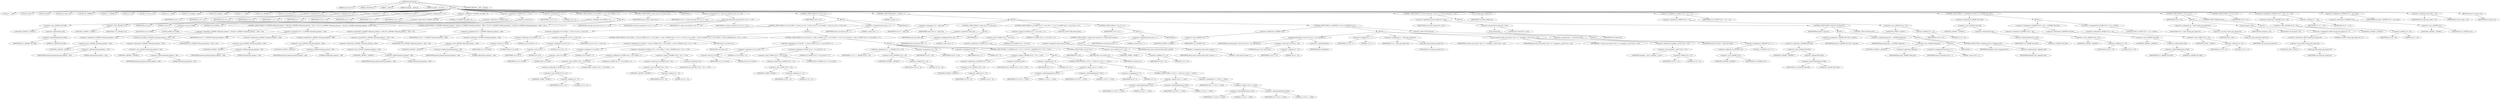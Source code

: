 digraph cache_insert {  
"1000115" [label = "(METHOD,cache_insert)" ]
"1000116" [label = "(PARAM,const char *a1)" ]
"1000117" [label = "(PARAM,_DWORD *a2)" ]
"1000118" [label = "(PARAM,__int64 a3)" ]
"1000119" [label = "(PARAM,unsigned __int64 a4)" ]
"1000120" [label = "(PARAM,unsigned __int16 a5)" ]
"1000121" [label = "(BLOCK,,)" ]
"1000122" [label = "(LOCAL,v5: __int64)" ]
"1000123" [label = "(LOCAL,v6: char *)" ]
"1000124" [label = "(LOCAL,v8: bool)" ]
"1000125" [label = "(LOCAL,dest: char [ 16 ])" ]
"1000126" [label = "(LOCAL,v10: _DWORD *)" ]
"1000127" [label = "(LOCAL,v11: _DWORD *)" ]
"1000128" [label = "(LOCAL,v12: int)" ]
"1000129" [label = "(LOCAL,v13: char [ 12 ])" ]
"1000130" [label = "(LOCAL,v14: __int64)" ]
"1000131" [label = "(LOCAL,v15: unsigned __int16)" ]
"1000132" [label = "(LOCAL,v16: unsigned __int64)" ]
"1000133" [label = "(LOCAL,v17: __int64)" ]
"1000134" [label = "(LOCAL,v18: _DWORD *)" ]
"1000135" [label = "(LOCAL,v19: const char *)" ]
"1000136" [label = "(<operator>.assignment,v19 = a1)" ]
"1000137" [label = "(IDENTIFIER,v19,v19 = a1)" ]
"1000138" [label = "(IDENTIFIER,a1,v19 = a1)" ]
"1000139" [label = "(<operator>.assignment,v18 = a2)" ]
"1000140" [label = "(IDENTIFIER,v18,v18 = a2)" ]
"1000141" [label = "(IDENTIFIER,a2,v18 = a2)" ]
"1000142" [label = "(<operator>.assignment,v17 = a3)" ]
"1000143" [label = "(IDENTIFIER,v17,v17 = a3)" ]
"1000144" [label = "(IDENTIFIER,a3,v17 = a3)" ]
"1000145" [label = "(<operator>.assignment,v16 = a4)" ]
"1000146" [label = "(IDENTIFIER,v16,v16 = a4)" ]
"1000147" [label = "(IDENTIFIER,a4,v16 = a4)" ]
"1000148" [label = "(<operator>.assignment,v15 = a5)" ]
"1000149" [label = "(IDENTIFIER,v15,v15 = a5)" ]
"1000150" [label = "(IDENTIFIER,a5,v15 = a5)" ]
"1000151" [label = "(<operator>.assignment,*(_DWORD *)&v13[8] = 0)" ]
"1000152" [label = "(<operator>.indirection,*(_DWORD *)&v13[8])" ]
"1000153" [label = "(<operator>.cast,(_DWORD *)&v13[8])" ]
"1000154" [label = "(UNKNOWN,_DWORD *,_DWORD *)" ]
"1000155" [label = "(<operator>.addressOf,&v13[8])" ]
"1000156" [label = "(<operator>.indirectIndexAccess,v13[8])" ]
"1000157" [label = "(IDENTIFIER,v13,(_DWORD *)&v13[8])" ]
"1000158" [label = "(LITERAL,8,(_DWORD *)&v13[8])" ]
"1000159" [label = "(LITERAL,0,*(_DWORD *)&v13[8] = 0)" ]
"1000160" [label = "(<operator>.assignment,*(_QWORD *)v13 = a5 & 4)" ]
"1000161" [label = "(<operator>.indirection,*(_QWORD *)v13)" ]
"1000162" [label = "(<operator>.cast,(_QWORD *)v13)" ]
"1000163" [label = "(UNKNOWN,_QWORD *,_QWORD *)" ]
"1000164" [label = "(IDENTIFIER,v13,(_QWORD *)v13)" ]
"1000165" [label = "(<operator>.and,a5 & 4)" ]
"1000166" [label = "(IDENTIFIER,a5,a5 & 4)" ]
"1000167" [label = "(LITERAL,4,a5 & 4)" ]
"1000168" [label = "(<operator>.assignment,v12 = 0)" ]
"1000169" [label = "(IDENTIFIER,v12,v12 = 0)" ]
"1000170" [label = "(LITERAL,0,v12 = 0)" ]
"1000171" [label = "(CONTROL_STRUCTURE,if ( (a5 & 0x980) != 0 ),if ( (a5 & 0x980) != 0 ))" ]
"1000172" [label = "(<operator>.notEquals,(a5 & 0x980) != 0)" ]
"1000173" [label = "(<operator>.and,a5 & 0x980)" ]
"1000174" [label = "(IDENTIFIER,a5,a5 & 0x980)" ]
"1000175" [label = "(LITERAL,0x980,a5 & 0x980)" ]
"1000176" [label = "(LITERAL,0,(a5 & 0x980) != 0)" ]
"1000177" [label = "(BLOCK,,)" ]
"1000178" [label = "(CONTROL_STRUCTURE,if ( *(_QWORD *)(dnsmasq_daemon + 456) && *(_QWORD *)(dnsmasq_daemon + 456) < v16 ),if ( *(_QWORD *)(dnsmasq_daemon + 456) && *(_QWORD *)(dnsmasq_daemon + 456) < v16 ))" ]
"1000179" [label = "(<operator>.logicalAnd,*(_QWORD *)(dnsmasq_daemon + 456) && *(_QWORD *)(dnsmasq_daemon + 456) < v16)" ]
"1000180" [label = "(<operator>.indirection,*(_QWORD *)(dnsmasq_daemon + 456))" ]
"1000181" [label = "(<operator>.cast,(_QWORD *)(dnsmasq_daemon + 456))" ]
"1000182" [label = "(UNKNOWN,_QWORD *,_QWORD *)" ]
"1000183" [label = "(<operator>.addition,dnsmasq_daemon + 456)" ]
"1000184" [label = "(IDENTIFIER,dnsmasq_daemon,dnsmasq_daemon + 456)" ]
"1000185" [label = "(LITERAL,456,dnsmasq_daemon + 456)" ]
"1000186" [label = "(<operator>.lessThan,*(_QWORD *)(dnsmasq_daemon + 456) < v16)" ]
"1000187" [label = "(<operator>.indirection,*(_QWORD *)(dnsmasq_daemon + 456))" ]
"1000188" [label = "(<operator>.cast,(_QWORD *)(dnsmasq_daemon + 456))" ]
"1000189" [label = "(UNKNOWN,_QWORD *,_QWORD *)" ]
"1000190" [label = "(<operator>.addition,dnsmasq_daemon + 456)" ]
"1000191" [label = "(IDENTIFIER,dnsmasq_daemon,dnsmasq_daemon + 456)" ]
"1000192" [label = "(LITERAL,456,dnsmasq_daemon + 456)" ]
"1000193" [label = "(IDENTIFIER,v16,*(_QWORD *)(dnsmasq_daemon + 456) < v16)" ]
"1000194" [label = "(<operator>.assignment,v16 = *(_QWORD *)(dnsmasq_daemon + 456))" ]
"1000195" [label = "(IDENTIFIER,v16,v16 = *(_QWORD *)(dnsmasq_daemon + 456))" ]
"1000196" [label = "(<operator>.indirection,*(_QWORD *)(dnsmasq_daemon + 456))" ]
"1000197" [label = "(<operator>.cast,(_QWORD *)(dnsmasq_daemon + 456))" ]
"1000198" [label = "(UNKNOWN,_QWORD *,_QWORD *)" ]
"1000199" [label = "(<operator>.addition,dnsmasq_daemon + 456)" ]
"1000200" [label = "(IDENTIFIER,dnsmasq_daemon,dnsmasq_daemon + 456)" ]
"1000201" [label = "(LITERAL,456,dnsmasq_daemon + 456)" ]
"1000202" [label = "(CONTROL_STRUCTURE,if ( *(_QWORD *)(dnsmasq_daemon + 448) && *(_QWORD *)(dnsmasq_daemon + 448) > v16 ),if ( *(_QWORD *)(dnsmasq_daemon + 448) && *(_QWORD *)(dnsmasq_daemon + 448) > v16 ))" ]
"1000203" [label = "(<operator>.logicalAnd,*(_QWORD *)(dnsmasq_daemon + 448) && *(_QWORD *)(dnsmasq_daemon + 448) > v16)" ]
"1000204" [label = "(<operator>.indirection,*(_QWORD *)(dnsmasq_daemon + 448))" ]
"1000205" [label = "(<operator>.cast,(_QWORD *)(dnsmasq_daemon + 448))" ]
"1000206" [label = "(UNKNOWN,_QWORD *,_QWORD *)" ]
"1000207" [label = "(<operator>.addition,dnsmasq_daemon + 448)" ]
"1000208" [label = "(IDENTIFIER,dnsmasq_daemon,dnsmasq_daemon + 448)" ]
"1000209" [label = "(LITERAL,448,dnsmasq_daemon + 448)" ]
"1000210" [label = "(<operator>.greaterThan,*(_QWORD *)(dnsmasq_daemon + 448) > v16)" ]
"1000211" [label = "(<operator>.indirection,*(_QWORD *)(dnsmasq_daemon + 448))" ]
"1000212" [label = "(<operator>.cast,(_QWORD *)(dnsmasq_daemon + 448))" ]
"1000213" [label = "(UNKNOWN,_QWORD *,_QWORD *)" ]
"1000214" [label = "(<operator>.addition,dnsmasq_daemon + 448)" ]
"1000215" [label = "(IDENTIFIER,dnsmasq_daemon,dnsmasq_daemon + 448)" ]
"1000216" [label = "(LITERAL,448,dnsmasq_daemon + 448)" ]
"1000217" [label = "(IDENTIFIER,v16,*(_QWORD *)(dnsmasq_daemon + 448) > v16)" ]
"1000218" [label = "(<operator>.assignment,v16 = *(_QWORD *)(dnsmasq_daemon + 448))" ]
"1000219" [label = "(IDENTIFIER,v16,v16 = *(_QWORD *)(dnsmasq_daemon + 448))" ]
"1000220" [label = "(<operator>.indirection,*(_QWORD *)(dnsmasq_daemon + 448))" ]
"1000221" [label = "(<operator>.cast,(_QWORD *)(dnsmasq_daemon + 448))" ]
"1000222" [label = "(UNKNOWN,_QWORD *,_QWORD *)" ]
"1000223" [label = "(<operator>.addition,dnsmasq_daemon + 448)" ]
"1000224" [label = "(IDENTIFIER,dnsmasq_daemon,dnsmasq_daemon + 448)" ]
"1000225" [label = "(LITERAL,448,dnsmasq_daemon + 448)" ]
"1000226" [label = "(CONTROL_STRUCTURE,if ( insert_error ),if ( insert_error ))" ]
"1000227" [label = "(IDENTIFIER,insert_error,if ( insert_error ))" ]
"1000228" [label = "(IDENTIFIER,L,)" ]
"1000229" [label = "(<operator>.assignment,v14 = cache_scan_free(v19, v18, v17, v15))" ]
"1000230" [label = "(IDENTIFIER,v14,v14 = cache_scan_free(v19, v18, v17, v15))" ]
"1000231" [label = "(cache_scan_free,cache_scan_free(v19, v18, v17, v15))" ]
"1000232" [label = "(IDENTIFIER,v19,cache_scan_free(v19, v18, v17, v15))" ]
"1000233" [label = "(IDENTIFIER,v18,cache_scan_free(v19, v18, v17, v15))" ]
"1000234" [label = "(IDENTIFIER,v17,cache_scan_free(v19, v18, v17, v15))" ]
"1000235" [label = "(IDENTIFIER,v15,cache_scan_free(v19, v18, v17, v15))" ]
"1000236" [label = "(CONTROL_STRUCTURE,if ( v14 ),if ( v14 ))" ]
"1000237" [label = "(IDENTIFIER,v14,if ( v14 ))" ]
"1000238" [label = "(BLOCK,,)" ]
"1000239" [label = "(CONTROL_STRUCTURE,if ( (v15 & 0x180) != 0 && (v15 & 8) != 0 && v18 ),if ( (v15 & 0x180) != 0 && (v15 & 8) != 0 && v18 ))" ]
"1000240" [label = "(<operator>.logicalAnd,(v15 & 0x180) != 0 && (v15 & 8) != 0 && v18)" ]
"1000241" [label = "(<operator>.notEquals,(v15 & 0x180) != 0)" ]
"1000242" [label = "(<operator>.and,v15 & 0x180)" ]
"1000243" [label = "(IDENTIFIER,v15,v15 & 0x180)" ]
"1000244" [label = "(LITERAL,0x180,v15 & 0x180)" ]
"1000245" [label = "(LITERAL,0,(v15 & 0x180) != 0)" ]
"1000246" [label = "(<operator>.logicalAnd,(v15 & 8) != 0 && v18)" ]
"1000247" [label = "(<operator>.notEquals,(v15 & 8) != 0)" ]
"1000248" [label = "(<operator>.and,v15 & 8)" ]
"1000249" [label = "(IDENTIFIER,v15,v15 & 8)" ]
"1000250" [label = "(LITERAL,8,v15 & 8)" ]
"1000251" [label = "(LITERAL,0,(v15 & 8) != 0)" ]
"1000252" [label = "(IDENTIFIER,v18,(v15 & 8) != 0 && v18)" ]
"1000253" [label = "(BLOCK,,)" ]
"1000254" [label = "(CONTROL_STRUCTURE,if ( (v15 & 0x80) != 0 && (*(_WORD *)(v14 + 52) & 0x80) != 0 && *(_DWORD *)(v14 + 24) == *v18 ),if ( (v15 & 0x80) != 0 && (*(_WORD *)(v14 + 52) & 0x80) != 0 && *(_DWORD *)(v14 + 24) == *v18 ))" ]
"1000255" [label = "(<operator>.logicalAnd,(v15 & 0x80) != 0 && (*(_WORD *)(v14 + 52) & 0x80) != 0 && *(_DWORD *)(v14 + 24) == *v18)" ]
"1000256" [label = "(<operator>.notEquals,(v15 & 0x80) != 0)" ]
"1000257" [label = "(<operator>.and,v15 & 0x80)" ]
"1000258" [label = "(IDENTIFIER,v15,v15 & 0x80)" ]
"1000259" [label = "(LITERAL,0x80,v15 & 0x80)" ]
"1000260" [label = "(LITERAL,0,(v15 & 0x80) != 0)" ]
"1000261" [label = "(<operator>.logicalAnd,(*(_WORD *)(v14 + 52) & 0x80) != 0 && *(_DWORD *)(v14 + 24) == *v18)" ]
"1000262" [label = "(<operator>.notEquals,(*(_WORD *)(v14 + 52) & 0x80) != 0)" ]
"1000263" [label = "(<operator>.and,*(_WORD *)(v14 + 52) & 0x80)" ]
"1000264" [label = "(<operator>.indirection,*(_WORD *)(v14 + 52))" ]
"1000265" [label = "(<operator>.cast,(_WORD *)(v14 + 52))" ]
"1000266" [label = "(UNKNOWN,_WORD *,_WORD *)" ]
"1000267" [label = "(<operator>.addition,v14 + 52)" ]
"1000268" [label = "(IDENTIFIER,v14,v14 + 52)" ]
"1000269" [label = "(LITERAL,52,v14 + 52)" ]
"1000270" [label = "(LITERAL,0x80,*(_WORD *)(v14 + 52) & 0x80)" ]
"1000271" [label = "(LITERAL,0,(*(_WORD *)(v14 + 52) & 0x80) != 0)" ]
"1000272" [label = "(<operator>.equals,*(_DWORD *)(v14 + 24) == *v18)" ]
"1000273" [label = "(<operator>.indirection,*(_DWORD *)(v14 + 24))" ]
"1000274" [label = "(<operator>.cast,(_DWORD *)(v14 + 24))" ]
"1000275" [label = "(UNKNOWN,_DWORD *,_DWORD *)" ]
"1000276" [label = "(<operator>.addition,v14 + 24)" ]
"1000277" [label = "(IDENTIFIER,v14,v14 + 24)" ]
"1000278" [label = "(LITERAL,24,v14 + 24)" ]
"1000279" [label = "(<operator>.indirection,*v18)" ]
"1000280" [label = "(IDENTIFIER,v18,*(_DWORD *)(v14 + 24) == *v18)" ]
"1000281" [label = "(RETURN,return v14;,return v14;)" ]
"1000282" [label = "(IDENTIFIER,v14,return v14;)" ]
"1000283" [label = "(CONTROL_STRUCTURE,if ( (v15 & 0x100) != 0 && (*(_WORD *)(v14 + 52) & 0x100) != 0 ),if ( (v15 & 0x100) != 0 && (*(_WORD *)(v14 + 52) & 0x100) != 0 ))" ]
"1000284" [label = "(<operator>.logicalAnd,(v15 & 0x100) != 0 && (*(_WORD *)(v14 + 52) & 0x100) != 0)" ]
"1000285" [label = "(<operator>.notEquals,(v15 & 0x100) != 0)" ]
"1000286" [label = "(<operator>.and,v15 & 0x100)" ]
"1000287" [label = "(IDENTIFIER,v15,v15 & 0x100)" ]
"1000288" [label = "(LITERAL,0x100,v15 & 0x100)" ]
"1000289" [label = "(LITERAL,0,(v15 & 0x100) != 0)" ]
"1000290" [label = "(<operator>.notEquals,(*(_WORD *)(v14 + 52) & 0x100) != 0)" ]
"1000291" [label = "(<operator>.and,*(_WORD *)(v14 + 52) & 0x100)" ]
"1000292" [label = "(<operator>.indirection,*(_WORD *)(v14 + 52))" ]
"1000293" [label = "(<operator>.cast,(_WORD *)(v14 + 52))" ]
"1000294" [label = "(UNKNOWN,_WORD *,_WORD *)" ]
"1000295" [label = "(<operator>.addition,v14 + 52)" ]
"1000296" [label = "(IDENTIFIER,v14,v14 + 52)" ]
"1000297" [label = "(LITERAL,52,v14 + 52)" ]
"1000298" [label = "(LITERAL,0x100,*(_WORD *)(v14 + 52) & 0x100)" ]
"1000299" [label = "(LITERAL,0,(*(_WORD *)(v14 + 52) & 0x100) != 0)" ]
"1000300" [label = "(BLOCK,,)" ]
"1000301" [label = "(<operator>.assignment,v11 = (_DWORD *)(v14 + 24))" ]
"1000302" [label = "(IDENTIFIER,v11,v11 = (_DWORD *)(v14 + 24))" ]
"1000303" [label = "(<operator>.cast,(_DWORD *)(v14 + 24))" ]
"1000304" [label = "(UNKNOWN,_DWORD *,_DWORD *)" ]
"1000305" [label = "(<operator>.addition,v14 + 24)" ]
"1000306" [label = "(IDENTIFIER,v14,v14 + 24)" ]
"1000307" [label = "(LITERAL,24,v14 + 24)" ]
"1000308" [label = "(<operator>.assignment,v10 = v18)" ]
"1000309" [label = "(IDENTIFIER,v10,v10 = v18)" ]
"1000310" [label = "(IDENTIFIER,v18,v10 = v18)" ]
"1000311" [label = "(<operator>.assignment,v8 = 0)" ]
"1000312" [label = "(IDENTIFIER,v8,v8 = 0)" ]
"1000313" [label = "(LITERAL,0,v8 = 0)" ]
"1000314" [label = "(CONTROL_STRUCTURE,if ( *(_DWORD *)(v14 + 24) == *v18 ),if ( *(_DWORD *)(v14 + 24) == *v18 ))" ]
"1000315" [label = "(<operator>.equals,*(_DWORD *)(v14 + 24) == *v18)" ]
"1000316" [label = "(<operator>.indirection,*(_DWORD *)(v14 + 24))" ]
"1000317" [label = "(<operator>.cast,(_DWORD *)(v14 + 24))" ]
"1000318" [label = "(UNKNOWN,_DWORD *,_DWORD *)" ]
"1000319" [label = "(<operator>.addition,v14 + 24)" ]
"1000320" [label = "(IDENTIFIER,v14,v14 + 24)" ]
"1000321" [label = "(LITERAL,24,v14 + 24)" ]
"1000322" [label = "(<operator>.indirection,*v18)" ]
"1000323" [label = "(IDENTIFIER,v18,*(_DWORD *)(v14 + 24) == *v18)" ]
"1000324" [label = "(BLOCK,,)" ]
"1000325" [label = "(<operator>.assignment,v8 = 0)" ]
"1000326" [label = "(IDENTIFIER,v8,v8 = 0)" ]
"1000327" [label = "(LITERAL,0,v8 = 0)" ]
"1000328" [label = "(CONTROL_STRUCTURE,if ( v11[1] == v10[1] ),if ( v11[1] == v10[1] ))" ]
"1000329" [label = "(<operator>.equals,v11[1] == v10[1])" ]
"1000330" [label = "(<operator>.indirectIndexAccess,v11[1])" ]
"1000331" [label = "(IDENTIFIER,v11,v11[1] == v10[1])" ]
"1000332" [label = "(LITERAL,1,v11[1] == v10[1])" ]
"1000333" [label = "(<operator>.indirectIndexAccess,v10[1])" ]
"1000334" [label = "(IDENTIFIER,v10,v11[1] == v10[1])" ]
"1000335" [label = "(LITERAL,1,v11[1] == v10[1])" ]
"1000336" [label = "(BLOCK,,)" ]
"1000337" [label = "(<operator>.assignment,v8 = 0)" ]
"1000338" [label = "(IDENTIFIER,v8,v8 = 0)" ]
"1000339" [label = "(LITERAL,0,v8 = 0)" ]
"1000340" [label = "(CONTROL_STRUCTURE,if ( v11[2] == v10[2] ),if ( v11[2] == v10[2] ))" ]
"1000341" [label = "(<operator>.equals,v11[2] == v10[2])" ]
"1000342" [label = "(<operator>.indirectIndexAccess,v11[2])" ]
"1000343" [label = "(IDENTIFIER,v11,v11[2] == v10[2])" ]
"1000344" [label = "(LITERAL,2,v11[2] == v10[2])" ]
"1000345" [label = "(<operator>.indirectIndexAccess,v10[2])" ]
"1000346" [label = "(IDENTIFIER,v10,v11[2] == v10[2])" ]
"1000347" [label = "(LITERAL,2,v11[2] == v10[2])" ]
"1000348" [label = "(<operator>.assignment,v8 = v11[3] == v10[3])" ]
"1000349" [label = "(IDENTIFIER,v8,v8 = v11[3] == v10[3])" ]
"1000350" [label = "(<operator>.equals,v11[3] == v10[3])" ]
"1000351" [label = "(<operator>.indirectIndexAccess,v11[3])" ]
"1000352" [label = "(IDENTIFIER,v11,v11[3] == v10[3])" ]
"1000353" [label = "(LITERAL,3,v11[3] == v10[3])" ]
"1000354" [label = "(<operator>.indirectIndexAccess,v10[3])" ]
"1000355" [label = "(IDENTIFIER,v10,v11[3] == v10[3])" ]
"1000356" [label = "(LITERAL,3,v11[3] == v10[3])" ]
"1000357" [label = "(CONTROL_STRUCTURE,if ( v8 ),if ( v8 ))" ]
"1000358" [label = "(IDENTIFIER,v8,if ( v8 ))" ]
"1000359" [label = "(RETURN,return v14;,return v14;)" ]
"1000360" [label = "(IDENTIFIER,v14,return v14;)" ]
"1000361" [label = "(<operator>.assignment,insert_error = 1)" ]
"1000362" [label = "(IDENTIFIER,insert_error,insert_error = 1)" ]
"1000363" [label = "(LITERAL,1,insert_error = 1)" ]
"1000364" [label = "(IDENTIFIER,L,)" ]
"1000365" [label = "(CONTROL_STRUCTURE,while ( 1 ),while ( 1 ))" ]
"1000366" [label = "(LITERAL,1,while ( 1 ))" ]
"1000367" [label = "(BLOCK,,)" ]
"1000368" [label = "(<operator>.assignment,v14 = cache_tail)" ]
"1000369" [label = "(IDENTIFIER,v14,v14 = cache_tail)" ]
"1000370" [label = "(IDENTIFIER,cache_tail,v14 = cache_tail)" ]
"1000371" [label = "(CONTROL_STRUCTURE,if ( !cache_tail ),if ( !cache_tail ))" ]
"1000372" [label = "(<operator>.logicalNot,!cache_tail)" ]
"1000373" [label = "(IDENTIFIER,cache_tail,!cache_tail)" ]
"1000374" [label = "(BLOCK,,)" ]
"1000375" [label = "(<operator>.assignment,insert_error = 1)" ]
"1000376" [label = "(IDENTIFIER,insert_error,insert_error = 1)" ]
"1000377" [label = "(LITERAL,1,insert_error = 1)" ]
"1000378" [label = "(IDENTIFIER,L,)" ]
"1000379" [label = "(CONTROL_STRUCTURE,if ( (*(_WORD *)(v14 + 52) & 0xC) == 0 ),if ( (*(_WORD *)(v14 + 52) & 0xC) == 0 ))" ]
"1000380" [label = "(<operator>.equals,(*(_WORD *)(v14 + 52) & 0xC) == 0)" ]
"1000381" [label = "(<operator>.and,*(_WORD *)(v14 + 52) & 0xC)" ]
"1000382" [label = "(<operator>.indirection,*(_WORD *)(v14 + 52))" ]
"1000383" [label = "(<operator>.cast,(_WORD *)(v14 + 52))" ]
"1000384" [label = "(UNKNOWN,_WORD *,_WORD *)" ]
"1000385" [label = "(<operator>.addition,v14 + 52)" ]
"1000386" [label = "(IDENTIFIER,v14,v14 + 52)" ]
"1000387" [label = "(LITERAL,52,v14 + 52)" ]
"1000388" [label = "(LITERAL,0xC,*(_WORD *)(v14 + 52) & 0xC)" ]
"1000389" [label = "(LITERAL,0,(*(_WORD *)(v14 + 52) & 0xC) == 0)" ]
"1000390" [label = "(CONTROL_STRUCTURE,break;,break;)" ]
"1000391" [label = "(CONTROL_STRUCTURE,if ( v12 ),if ( v12 ))" ]
"1000392" [label = "(IDENTIFIER,v12,if ( v12 ))" ]
"1000393" [label = "(BLOCK,,)" ]
"1000394" [label = "(CONTROL_STRUCTURE,if ( !cache_insert_warned ),if ( !cache_insert_warned ))" ]
"1000395" [label = "(<operator>.logicalNot,!cache_insert_warned)" ]
"1000396" [label = "(IDENTIFIER,cache_insert_warned,!cache_insert_warned)" ]
"1000397" [label = "(BLOCK,,)" ]
"1000398" [label = "(<operator>.assignment,cache_insert_warned = 1)" ]
"1000399" [label = "(IDENTIFIER,cache_insert_warned,cache_insert_warned = 1)" ]
"1000400" [label = "(LITERAL,1,cache_insert_warned = 1)" ]
"1000401" [label = "(<operator>.assignment,insert_error = 1)" ]
"1000402" [label = "(IDENTIFIER,insert_error,insert_error = 1)" ]
"1000403" [label = "(LITERAL,1,insert_error = 1)" ]
"1000404" [label = "(IDENTIFIER,L,)" ]
"1000405" [label = "(CONTROL_STRUCTURE,if ( *(_DWORD *)v13 ),if ( *(_DWORD *)v13 ))" ]
"1000406" [label = "(<operator>.indirection,*(_DWORD *)v13)" ]
"1000407" [label = "(<operator>.cast,(_DWORD *)v13)" ]
"1000408" [label = "(UNKNOWN,_DWORD *,_DWORD *)" ]
"1000409" [label = "(IDENTIFIER,v13,(_DWORD *)v13)" ]
"1000410" [label = "(BLOCK,,)" ]
"1000411" [label = "(memcpy,memcpy(dest, (const void *)(v14 + 24), sizeof(dest)))" ]
"1000412" [label = "(IDENTIFIER,dest,memcpy(dest, (const void *)(v14 + 24), sizeof(dest)))" ]
"1000413" [label = "(<operator>.cast,(const void *)(v14 + 24))" ]
"1000414" [label = "(UNKNOWN,const void *,const void *)" ]
"1000415" [label = "(<operator>.addition,v14 + 24)" ]
"1000416" [label = "(IDENTIFIER,v14,v14 + 24)" ]
"1000417" [label = "(LITERAL,24,v14 + 24)" ]
"1000418" [label = "(<operator>.sizeOf,sizeof(dest))" ]
"1000419" [label = "(IDENTIFIER,dest,sizeof(dest))" ]
"1000420" [label = "(<operator>.assignment,v12 = 1)" ]
"1000421" [label = "(IDENTIFIER,v12,v12 = 1)" ]
"1000422" [label = "(LITERAL,1,v12 = 1)" ]
"1000423" [label = "(<operator>.assignment,v5 = cache_get_name(v14))" ]
"1000424" [label = "(IDENTIFIER,v5,v5 = cache_get_name(v14))" ]
"1000425" [label = "(cache_get_name,cache_get_name(v14))" ]
"1000426" [label = "(IDENTIFIER,v14,cache_get_name(v14))" ]
"1000427" [label = "(cache_scan_free,cache_scan_free(v5, dest, v17, *(unsigned __int16 *)(v14 + 52)))" ]
"1000428" [label = "(IDENTIFIER,v5,cache_scan_free(v5, dest, v17, *(unsigned __int16 *)(v14 + 52)))" ]
"1000429" [label = "(IDENTIFIER,dest,cache_scan_free(v5, dest, v17, *(unsigned __int16 *)(v14 + 52)))" ]
"1000430" [label = "(IDENTIFIER,v17,cache_scan_free(v5, dest, v17, *(unsigned __int16 *)(v14 + 52)))" ]
"1000431" [label = "(<operator>.indirection,*(unsigned __int16 *)(v14 + 52))" ]
"1000432" [label = "(<operator>.cast,(unsigned __int16 *)(v14 + 52))" ]
"1000433" [label = "(UNKNOWN,unsigned __int16 *,unsigned __int16 *)" ]
"1000434" [label = "(<operator>.addition,v14 + 52)" ]
"1000435" [label = "(IDENTIFIER,v14,v14 + 52)" ]
"1000436" [label = "(LITERAL,52,v14 + 52)" ]
"1000437" [label = "(<operator>.preIncrement,++cache_live_freed)" ]
"1000438" [label = "(IDENTIFIER,cache_live_freed,++cache_live_freed)" ]
"1000439" [label = "(CONTROL_STRUCTURE,else,else)" ]
"1000440" [label = "(BLOCK,,)" ]
"1000441" [label = "(<operator>.assignment,*(_DWORD *)v13 = 1)" ]
"1000442" [label = "(<operator>.indirection,*(_DWORD *)v13)" ]
"1000443" [label = "(<operator>.cast,(_DWORD *)v13)" ]
"1000444" [label = "(UNKNOWN,_DWORD *,_DWORD *)" ]
"1000445" [label = "(IDENTIFIER,v13,(_DWORD *)v13)" ]
"1000446" [label = "(LITERAL,1,*(_DWORD *)v13 = 1)" ]
"1000447" [label = "(CONTROL_STRUCTURE,if ( v19 && strlen(v19) > 0x31 ),if ( v19 && strlen(v19) > 0x31 ))" ]
"1000448" [label = "(<operator>.logicalAnd,v19 && strlen(v19) > 0x31)" ]
"1000449" [label = "(IDENTIFIER,v19,v19 && strlen(v19) > 0x31)" ]
"1000450" [label = "(<operator>.greaterThan,strlen(v19) > 0x31)" ]
"1000451" [label = "(strlen,strlen(v19))" ]
"1000452" [label = "(IDENTIFIER,v19,strlen(v19))" ]
"1000453" [label = "(LITERAL,0x31,strlen(v19) > 0x31)" ]
"1000454" [label = "(BLOCK,,)" ]
"1000455" [label = "(CONTROL_STRUCTURE,if ( big_free ),if ( big_free ))" ]
"1000456" [label = "(IDENTIFIER,big_free,if ( big_free ))" ]
"1000457" [label = "(BLOCK,,)" ]
"1000458" [label = "(<operator>.assignment,*(_QWORD *)&v13[4] = big_free)" ]
"1000459" [label = "(<operator>.indirection,*(_QWORD *)&v13[4])" ]
"1000460" [label = "(<operator>.cast,(_QWORD *)&v13[4])" ]
"1000461" [label = "(UNKNOWN,_QWORD *,_QWORD *)" ]
"1000462" [label = "(<operator>.addressOf,&v13[4])" ]
"1000463" [label = "(<operator>.indirectIndexAccess,v13[4])" ]
"1000464" [label = "(IDENTIFIER,v13,(_QWORD *)&v13[4])" ]
"1000465" [label = "(LITERAL,4,(_QWORD *)&v13[4])" ]
"1000466" [label = "(IDENTIFIER,big_free,*(_QWORD *)&v13[4] = big_free)" ]
"1000467" [label = "(<operator>.assignment,big_free = (_QWORD *)*big_free)" ]
"1000468" [label = "(IDENTIFIER,big_free,big_free = (_QWORD *)*big_free)" ]
"1000469" [label = "(<operator>.cast,(_QWORD *)*big_free)" ]
"1000470" [label = "(UNKNOWN,_QWORD *,_QWORD *)" ]
"1000471" [label = "(<operator>.indirection,*big_free)" ]
"1000472" [label = "(IDENTIFIER,big_free,(_QWORD *)*big_free)" ]
"1000473" [label = "(CONTROL_STRUCTURE,else,else)" ]
"1000474" [label = "(BLOCK,,)" ]
"1000475" [label = "(BLOCK,,)" ]
"1000476" [label = "(<operator>.assignment,insert_error = 1)" ]
"1000477" [label = "(IDENTIFIER,insert_error,insert_error = 1)" ]
"1000478" [label = "(LITERAL,1,insert_error = 1)" ]
"1000479" [label = "(IDENTIFIER,L,)" ]
"1000480" [label = "(CONTROL_STRUCTURE,if ( bignames_left ),if ( bignames_left ))" ]
"1000481" [label = "(IDENTIFIER,bignames_left,if ( bignames_left ))" ]
"1000482" [label = "(<operator>.preDecrement,--bignames_left)" ]
"1000483" [label = "(IDENTIFIER,bignames_left,--bignames_left)" ]
"1000484" [label = "(cache_unlink,cache_unlink(v14))" ]
"1000485" [label = "(IDENTIFIER,v14,cache_unlink(v14))" ]
"1000486" [label = "(<operator>.assignment,*(_WORD *)(v14 + 52) = v15)" ]
"1000487" [label = "(<operator>.indirection,*(_WORD *)(v14 + 52))" ]
"1000488" [label = "(<operator>.cast,(_WORD *)(v14 + 52))" ]
"1000489" [label = "(UNKNOWN,_WORD *,_WORD *)" ]
"1000490" [label = "(<operator>.addition,v14 + 52)" ]
"1000491" [label = "(IDENTIFIER,v14,v14 + 52)" ]
"1000492" [label = "(LITERAL,52,v14 + 52)" ]
"1000493" [label = "(IDENTIFIER,v15,*(_WORD *)(v14 + 52) = v15)" ]
"1000494" [label = "(CONTROL_STRUCTURE,if ( *(_QWORD *)&v13[4] ),if ( *(_QWORD *)&v13[4] ))" ]
"1000495" [label = "(<operator>.indirection,*(_QWORD *)&v13[4])" ]
"1000496" [label = "(<operator>.cast,(_QWORD *)&v13[4])" ]
"1000497" [label = "(UNKNOWN,_QWORD *,_QWORD *)" ]
"1000498" [label = "(<operator>.addressOf,&v13[4])" ]
"1000499" [label = "(<operator>.indirectIndexAccess,v13[4])" ]
"1000500" [label = "(IDENTIFIER,v13,(_QWORD *)&v13[4])" ]
"1000501" [label = "(LITERAL,4,(_QWORD *)&v13[4])" ]
"1000502" [label = "(BLOCK,,)" ]
"1000503" [label = "(<operator>.assignment,*(_QWORD *)(v14 + 56) = *(_QWORD *)&v13[4])" ]
"1000504" [label = "(<operator>.indirection,*(_QWORD *)(v14 + 56))" ]
"1000505" [label = "(<operator>.cast,(_QWORD *)(v14 + 56))" ]
"1000506" [label = "(UNKNOWN,_QWORD *,_QWORD *)" ]
"1000507" [label = "(<operator>.addition,v14 + 56)" ]
"1000508" [label = "(IDENTIFIER,v14,v14 + 56)" ]
"1000509" [label = "(LITERAL,56,v14 + 56)" ]
"1000510" [label = "(<operator>.indirection,*(_QWORD *)&v13[4])" ]
"1000511" [label = "(<operator>.cast,(_QWORD *)&v13[4])" ]
"1000512" [label = "(UNKNOWN,_QWORD *,_QWORD *)" ]
"1000513" [label = "(<operator>.addressOf,&v13[4])" ]
"1000514" [label = "(<operator>.indirectIndexAccess,v13[4])" ]
"1000515" [label = "(IDENTIFIER,v13,(_QWORD *)&v13[4])" ]
"1000516" [label = "(LITERAL,4,(_QWORD *)&v13[4])" ]
"1000517" [label = "(<operators>.assignmentOr,*(_WORD *)(v14 + 52) |= 0x200u)" ]
"1000518" [label = "(<operator>.indirection,*(_WORD *)(v14 + 52))" ]
"1000519" [label = "(<operator>.cast,(_WORD *)(v14 + 52))" ]
"1000520" [label = "(UNKNOWN,_WORD *,_WORD *)" ]
"1000521" [label = "(<operator>.addition,v14 + 52)" ]
"1000522" [label = "(IDENTIFIER,v14,v14 + 52)" ]
"1000523" [label = "(LITERAL,52,v14 + 52)" ]
"1000524" [label = "(LITERAL,0x200u,*(_WORD *)(v14 + 52) |= 0x200u)" ]
"1000525" [label = "(CONTROL_STRUCTURE,if ( v19 ),if ( v19 ))" ]
"1000526" [label = "(IDENTIFIER,v19,if ( v19 ))" ]
"1000527" [label = "(BLOCK,,)" ]
"1000528" [label = "(<operator>.assignment,v6 = (char *)cache_get_name(v14))" ]
"1000529" [label = "(IDENTIFIER,v6,v6 = (char *)cache_get_name(v14))" ]
"1000530" [label = "(<operator>.cast,(char *)cache_get_name(v14))" ]
"1000531" [label = "(UNKNOWN,char *,char *)" ]
"1000532" [label = "(cache_get_name,cache_get_name(v14))" ]
"1000533" [label = "(IDENTIFIER,v14,cache_get_name(v14))" ]
"1000534" [label = "(strcpy,strcpy(v6, v19))" ]
"1000535" [label = "(IDENTIFIER,v6,strcpy(v6, v19))" ]
"1000536" [label = "(IDENTIFIER,v19,strcpy(v6, v19))" ]
"1000537" [label = "(CONTROL_STRUCTURE,else,else)" ]
"1000538" [label = "(BLOCK,,)" ]
"1000539" [label = "(<operator>.assignment,*(_BYTE *)cache_get_name(v14) = 0)" ]
"1000540" [label = "(<operator>.indirection,*(_BYTE *)cache_get_name(v14))" ]
"1000541" [label = "(<operator>.cast,(_BYTE *)cache_get_name(v14))" ]
"1000542" [label = "(UNKNOWN,_BYTE *,_BYTE *)" ]
"1000543" [label = "(cache_get_name,cache_get_name(v14))" ]
"1000544" [label = "(IDENTIFIER,v14,cache_get_name(v14))" ]
"1000545" [label = "(LITERAL,0,*(_BYTE *)cache_get_name(v14) = 0)" ]
"1000546" [label = "(CONTROL_STRUCTURE,if ( v18 ),if ( v18 ))" ]
"1000547" [label = "(IDENTIFIER,v18,if ( v18 ))" ]
"1000548" [label = "(<operator>.assignment,*(_QWORD *)(v14 + 40) = v17 + v16)" ]
"1000549" [label = "(<operator>.indirection,*(_QWORD *)(v14 + 40))" ]
"1000550" [label = "(<operator>.cast,(_QWORD *)(v14 + 40))" ]
"1000551" [label = "(UNKNOWN,_QWORD *,_QWORD *)" ]
"1000552" [label = "(<operator>.addition,v14 + 40)" ]
"1000553" [label = "(IDENTIFIER,v14,v14 + 40)" ]
"1000554" [label = "(LITERAL,40,v14 + 40)" ]
"1000555" [label = "(<operator>.addition,v17 + v16)" ]
"1000556" [label = "(IDENTIFIER,v17,v17 + v16)" ]
"1000557" [label = "(IDENTIFIER,v16,v17 + v16)" ]
"1000558" [label = "(<operator>.assignment,*(_QWORD *)v14 = new_chain)" ]
"1000559" [label = "(<operator>.indirection,*(_QWORD *)v14)" ]
"1000560" [label = "(<operator>.cast,(_QWORD *)v14)" ]
"1000561" [label = "(UNKNOWN,_QWORD *,_QWORD *)" ]
"1000562" [label = "(IDENTIFIER,v14,(_QWORD *)v14)" ]
"1000563" [label = "(IDENTIFIER,new_chain,*(_QWORD *)v14 = new_chain)" ]
"1000564" [label = "(<operator>.assignment,new_chain = v14)" ]
"1000565" [label = "(IDENTIFIER,new_chain,new_chain = v14)" ]
"1000566" [label = "(IDENTIFIER,v14,new_chain = v14)" ]
"1000567" [label = "(RETURN,return v14;,return v14;)" ]
"1000568" [label = "(IDENTIFIER,v14,return v14;)" ]
"1000569" [label = "(METHOD_RETURN,__int64 __fastcall)" ]
  "1000115" -> "1000116" 
  "1000115" -> "1000117" 
  "1000115" -> "1000118" 
  "1000115" -> "1000119" 
  "1000115" -> "1000120" 
  "1000115" -> "1000121" 
  "1000115" -> "1000569" 
  "1000121" -> "1000122" 
  "1000121" -> "1000123" 
  "1000121" -> "1000124" 
  "1000121" -> "1000125" 
  "1000121" -> "1000126" 
  "1000121" -> "1000127" 
  "1000121" -> "1000128" 
  "1000121" -> "1000129" 
  "1000121" -> "1000130" 
  "1000121" -> "1000131" 
  "1000121" -> "1000132" 
  "1000121" -> "1000133" 
  "1000121" -> "1000134" 
  "1000121" -> "1000135" 
  "1000121" -> "1000136" 
  "1000121" -> "1000139" 
  "1000121" -> "1000142" 
  "1000121" -> "1000145" 
  "1000121" -> "1000148" 
  "1000121" -> "1000151" 
  "1000121" -> "1000160" 
  "1000121" -> "1000168" 
  "1000121" -> "1000171" 
  "1000121" -> "1000226" 
  "1000121" -> "1000228" 
  "1000121" -> "1000229" 
  "1000121" -> "1000236" 
  "1000121" -> "1000365" 
  "1000121" -> "1000447" 
  "1000121" -> "1000484" 
  "1000121" -> "1000486" 
  "1000121" -> "1000494" 
  "1000121" -> "1000525" 
  "1000121" -> "1000546" 
  "1000121" -> "1000548" 
  "1000121" -> "1000558" 
  "1000121" -> "1000564" 
  "1000121" -> "1000567" 
  "1000136" -> "1000137" 
  "1000136" -> "1000138" 
  "1000139" -> "1000140" 
  "1000139" -> "1000141" 
  "1000142" -> "1000143" 
  "1000142" -> "1000144" 
  "1000145" -> "1000146" 
  "1000145" -> "1000147" 
  "1000148" -> "1000149" 
  "1000148" -> "1000150" 
  "1000151" -> "1000152" 
  "1000151" -> "1000159" 
  "1000152" -> "1000153" 
  "1000153" -> "1000154" 
  "1000153" -> "1000155" 
  "1000155" -> "1000156" 
  "1000156" -> "1000157" 
  "1000156" -> "1000158" 
  "1000160" -> "1000161" 
  "1000160" -> "1000165" 
  "1000161" -> "1000162" 
  "1000162" -> "1000163" 
  "1000162" -> "1000164" 
  "1000165" -> "1000166" 
  "1000165" -> "1000167" 
  "1000168" -> "1000169" 
  "1000168" -> "1000170" 
  "1000171" -> "1000172" 
  "1000171" -> "1000177" 
  "1000172" -> "1000173" 
  "1000172" -> "1000176" 
  "1000173" -> "1000174" 
  "1000173" -> "1000175" 
  "1000177" -> "1000178" 
  "1000177" -> "1000202" 
  "1000178" -> "1000179" 
  "1000178" -> "1000194" 
  "1000179" -> "1000180" 
  "1000179" -> "1000186" 
  "1000180" -> "1000181" 
  "1000181" -> "1000182" 
  "1000181" -> "1000183" 
  "1000183" -> "1000184" 
  "1000183" -> "1000185" 
  "1000186" -> "1000187" 
  "1000186" -> "1000193" 
  "1000187" -> "1000188" 
  "1000188" -> "1000189" 
  "1000188" -> "1000190" 
  "1000190" -> "1000191" 
  "1000190" -> "1000192" 
  "1000194" -> "1000195" 
  "1000194" -> "1000196" 
  "1000196" -> "1000197" 
  "1000197" -> "1000198" 
  "1000197" -> "1000199" 
  "1000199" -> "1000200" 
  "1000199" -> "1000201" 
  "1000202" -> "1000203" 
  "1000202" -> "1000218" 
  "1000203" -> "1000204" 
  "1000203" -> "1000210" 
  "1000204" -> "1000205" 
  "1000205" -> "1000206" 
  "1000205" -> "1000207" 
  "1000207" -> "1000208" 
  "1000207" -> "1000209" 
  "1000210" -> "1000211" 
  "1000210" -> "1000217" 
  "1000211" -> "1000212" 
  "1000212" -> "1000213" 
  "1000212" -> "1000214" 
  "1000214" -> "1000215" 
  "1000214" -> "1000216" 
  "1000218" -> "1000219" 
  "1000218" -> "1000220" 
  "1000220" -> "1000221" 
  "1000221" -> "1000222" 
  "1000221" -> "1000223" 
  "1000223" -> "1000224" 
  "1000223" -> "1000225" 
  "1000226" -> "1000227" 
  "1000229" -> "1000230" 
  "1000229" -> "1000231" 
  "1000231" -> "1000232" 
  "1000231" -> "1000233" 
  "1000231" -> "1000234" 
  "1000231" -> "1000235" 
  "1000236" -> "1000237" 
  "1000236" -> "1000238" 
  "1000238" -> "1000239" 
  "1000238" -> "1000361" 
  "1000238" -> "1000364" 
  "1000239" -> "1000240" 
  "1000239" -> "1000253" 
  "1000240" -> "1000241" 
  "1000240" -> "1000246" 
  "1000241" -> "1000242" 
  "1000241" -> "1000245" 
  "1000242" -> "1000243" 
  "1000242" -> "1000244" 
  "1000246" -> "1000247" 
  "1000246" -> "1000252" 
  "1000247" -> "1000248" 
  "1000247" -> "1000251" 
  "1000248" -> "1000249" 
  "1000248" -> "1000250" 
  "1000253" -> "1000254" 
  "1000253" -> "1000283" 
  "1000254" -> "1000255" 
  "1000254" -> "1000281" 
  "1000255" -> "1000256" 
  "1000255" -> "1000261" 
  "1000256" -> "1000257" 
  "1000256" -> "1000260" 
  "1000257" -> "1000258" 
  "1000257" -> "1000259" 
  "1000261" -> "1000262" 
  "1000261" -> "1000272" 
  "1000262" -> "1000263" 
  "1000262" -> "1000271" 
  "1000263" -> "1000264" 
  "1000263" -> "1000270" 
  "1000264" -> "1000265" 
  "1000265" -> "1000266" 
  "1000265" -> "1000267" 
  "1000267" -> "1000268" 
  "1000267" -> "1000269" 
  "1000272" -> "1000273" 
  "1000272" -> "1000279" 
  "1000273" -> "1000274" 
  "1000274" -> "1000275" 
  "1000274" -> "1000276" 
  "1000276" -> "1000277" 
  "1000276" -> "1000278" 
  "1000279" -> "1000280" 
  "1000281" -> "1000282" 
  "1000283" -> "1000284" 
  "1000283" -> "1000300" 
  "1000284" -> "1000285" 
  "1000284" -> "1000290" 
  "1000285" -> "1000286" 
  "1000285" -> "1000289" 
  "1000286" -> "1000287" 
  "1000286" -> "1000288" 
  "1000290" -> "1000291" 
  "1000290" -> "1000299" 
  "1000291" -> "1000292" 
  "1000291" -> "1000298" 
  "1000292" -> "1000293" 
  "1000293" -> "1000294" 
  "1000293" -> "1000295" 
  "1000295" -> "1000296" 
  "1000295" -> "1000297" 
  "1000300" -> "1000301" 
  "1000300" -> "1000308" 
  "1000300" -> "1000311" 
  "1000300" -> "1000314" 
  "1000300" -> "1000357" 
  "1000301" -> "1000302" 
  "1000301" -> "1000303" 
  "1000303" -> "1000304" 
  "1000303" -> "1000305" 
  "1000305" -> "1000306" 
  "1000305" -> "1000307" 
  "1000308" -> "1000309" 
  "1000308" -> "1000310" 
  "1000311" -> "1000312" 
  "1000311" -> "1000313" 
  "1000314" -> "1000315" 
  "1000314" -> "1000324" 
  "1000315" -> "1000316" 
  "1000315" -> "1000322" 
  "1000316" -> "1000317" 
  "1000317" -> "1000318" 
  "1000317" -> "1000319" 
  "1000319" -> "1000320" 
  "1000319" -> "1000321" 
  "1000322" -> "1000323" 
  "1000324" -> "1000325" 
  "1000324" -> "1000328" 
  "1000325" -> "1000326" 
  "1000325" -> "1000327" 
  "1000328" -> "1000329" 
  "1000328" -> "1000336" 
  "1000329" -> "1000330" 
  "1000329" -> "1000333" 
  "1000330" -> "1000331" 
  "1000330" -> "1000332" 
  "1000333" -> "1000334" 
  "1000333" -> "1000335" 
  "1000336" -> "1000337" 
  "1000336" -> "1000340" 
  "1000337" -> "1000338" 
  "1000337" -> "1000339" 
  "1000340" -> "1000341" 
  "1000340" -> "1000348" 
  "1000341" -> "1000342" 
  "1000341" -> "1000345" 
  "1000342" -> "1000343" 
  "1000342" -> "1000344" 
  "1000345" -> "1000346" 
  "1000345" -> "1000347" 
  "1000348" -> "1000349" 
  "1000348" -> "1000350" 
  "1000350" -> "1000351" 
  "1000350" -> "1000354" 
  "1000351" -> "1000352" 
  "1000351" -> "1000353" 
  "1000354" -> "1000355" 
  "1000354" -> "1000356" 
  "1000357" -> "1000358" 
  "1000357" -> "1000359" 
  "1000359" -> "1000360" 
  "1000361" -> "1000362" 
  "1000361" -> "1000363" 
  "1000365" -> "1000366" 
  "1000365" -> "1000367" 
  "1000367" -> "1000368" 
  "1000367" -> "1000371" 
  "1000367" -> "1000379" 
  "1000367" -> "1000391" 
  "1000367" -> "1000405" 
  "1000368" -> "1000369" 
  "1000368" -> "1000370" 
  "1000371" -> "1000372" 
  "1000371" -> "1000374" 
  "1000372" -> "1000373" 
  "1000374" -> "1000375" 
  "1000374" -> "1000378" 
  "1000375" -> "1000376" 
  "1000375" -> "1000377" 
  "1000379" -> "1000380" 
  "1000379" -> "1000390" 
  "1000380" -> "1000381" 
  "1000380" -> "1000389" 
  "1000381" -> "1000382" 
  "1000381" -> "1000388" 
  "1000382" -> "1000383" 
  "1000383" -> "1000384" 
  "1000383" -> "1000385" 
  "1000385" -> "1000386" 
  "1000385" -> "1000387" 
  "1000391" -> "1000392" 
  "1000391" -> "1000393" 
  "1000393" -> "1000394" 
  "1000393" -> "1000401" 
  "1000393" -> "1000404" 
  "1000394" -> "1000395" 
  "1000394" -> "1000397" 
  "1000395" -> "1000396" 
  "1000397" -> "1000398" 
  "1000398" -> "1000399" 
  "1000398" -> "1000400" 
  "1000401" -> "1000402" 
  "1000401" -> "1000403" 
  "1000405" -> "1000406" 
  "1000405" -> "1000410" 
  "1000405" -> "1000439" 
  "1000406" -> "1000407" 
  "1000407" -> "1000408" 
  "1000407" -> "1000409" 
  "1000410" -> "1000411" 
  "1000410" -> "1000420" 
  "1000410" -> "1000423" 
  "1000410" -> "1000427" 
  "1000410" -> "1000437" 
  "1000411" -> "1000412" 
  "1000411" -> "1000413" 
  "1000411" -> "1000418" 
  "1000413" -> "1000414" 
  "1000413" -> "1000415" 
  "1000415" -> "1000416" 
  "1000415" -> "1000417" 
  "1000418" -> "1000419" 
  "1000420" -> "1000421" 
  "1000420" -> "1000422" 
  "1000423" -> "1000424" 
  "1000423" -> "1000425" 
  "1000425" -> "1000426" 
  "1000427" -> "1000428" 
  "1000427" -> "1000429" 
  "1000427" -> "1000430" 
  "1000427" -> "1000431" 
  "1000431" -> "1000432" 
  "1000432" -> "1000433" 
  "1000432" -> "1000434" 
  "1000434" -> "1000435" 
  "1000434" -> "1000436" 
  "1000437" -> "1000438" 
  "1000439" -> "1000440" 
  "1000440" -> "1000441" 
  "1000441" -> "1000442" 
  "1000441" -> "1000446" 
  "1000442" -> "1000443" 
  "1000443" -> "1000444" 
  "1000443" -> "1000445" 
  "1000447" -> "1000448" 
  "1000447" -> "1000454" 
  "1000448" -> "1000449" 
  "1000448" -> "1000450" 
  "1000450" -> "1000451" 
  "1000450" -> "1000453" 
  "1000451" -> "1000452" 
  "1000454" -> "1000455" 
  "1000455" -> "1000456" 
  "1000455" -> "1000457" 
  "1000455" -> "1000473" 
  "1000457" -> "1000458" 
  "1000457" -> "1000467" 
  "1000458" -> "1000459" 
  "1000458" -> "1000466" 
  "1000459" -> "1000460" 
  "1000460" -> "1000461" 
  "1000460" -> "1000462" 
  "1000462" -> "1000463" 
  "1000463" -> "1000464" 
  "1000463" -> "1000465" 
  "1000467" -> "1000468" 
  "1000467" -> "1000469" 
  "1000469" -> "1000470" 
  "1000469" -> "1000471" 
  "1000471" -> "1000472" 
  "1000473" -> "1000474" 
  "1000474" -> "1000475" 
  "1000474" -> "1000480" 
  "1000475" -> "1000476" 
  "1000475" -> "1000479" 
  "1000476" -> "1000477" 
  "1000476" -> "1000478" 
  "1000480" -> "1000481" 
  "1000480" -> "1000482" 
  "1000482" -> "1000483" 
  "1000484" -> "1000485" 
  "1000486" -> "1000487" 
  "1000486" -> "1000493" 
  "1000487" -> "1000488" 
  "1000488" -> "1000489" 
  "1000488" -> "1000490" 
  "1000490" -> "1000491" 
  "1000490" -> "1000492" 
  "1000494" -> "1000495" 
  "1000494" -> "1000502" 
  "1000495" -> "1000496" 
  "1000496" -> "1000497" 
  "1000496" -> "1000498" 
  "1000498" -> "1000499" 
  "1000499" -> "1000500" 
  "1000499" -> "1000501" 
  "1000502" -> "1000503" 
  "1000502" -> "1000517" 
  "1000503" -> "1000504" 
  "1000503" -> "1000510" 
  "1000504" -> "1000505" 
  "1000505" -> "1000506" 
  "1000505" -> "1000507" 
  "1000507" -> "1000508" 
  "1000507" -> "1000509" 
  "1000510" -> "1000511" 
  "1000511" -> "1000512" 
  "1000511" -> "1000513" 
  "1000513" -> "1000514" 
  "1000514" -> "1000515" 
  "1000514" -> "1000516" 
  "1000517" -> "1000518" 
  "1000517" -> "1000524" 
  "1000518" -> "1000519" 
  "1000519" -> "1000520" 
  "1000519" -> "1000521" 
  "1000521" -> "1000522" 
  "1000521" -> "1000523" 
  "1000525" -> "1000526" 
  "1000525" -> "1000527" 
  "1000525" -> "1000537" 
  "1000527" -> "1000528" 
  "1000527" -> "1000534" 
  "1000528" -> "1000529" 
  "1000528" -> "1000530" 
  "1000530" -> "1000531" 
  "1000530" -> "1000532" 
  "1000532" -> "1000533" 
  "1000534" -> "1000535" 
  "1000534" -> "1000536" 
  "1000537" -> "1000538" 
  "1000538" -> "1000539" 
  "1000539" -> "1000540" 
  "1000539" -> "1000545" 
  "1000540" -> "1000541" 
  "1000541" -> "1000542" 
  "1000541" -> "1000543" 
  "1000543" -> "1000544" 
  "1000546" -> "1000547" 
  "1000548" -> "1000549" 
  "1000548" -> "1000555" 
  "1000549" -> "1000550" 
  "1000550" -> "1000551" 
  "1000550" -> "1000552" 
  "1000552" -> "1000553" 
  "1000552" -> "1000554" 
  "1000555" -> "1000556" 
  "1000555" -> "1000557" 
  "1000558" -> "1000559" 
  "1000558" -> "1000563" 
  "1000559" -> "1000560" 
  "1000560" -> "1000561" 
  "1000560" -> "1000562" 
  "1000564" -> "1000565" 
  "1000564" -> "1000566" 
  "1000567" -> "1000568" 
}
